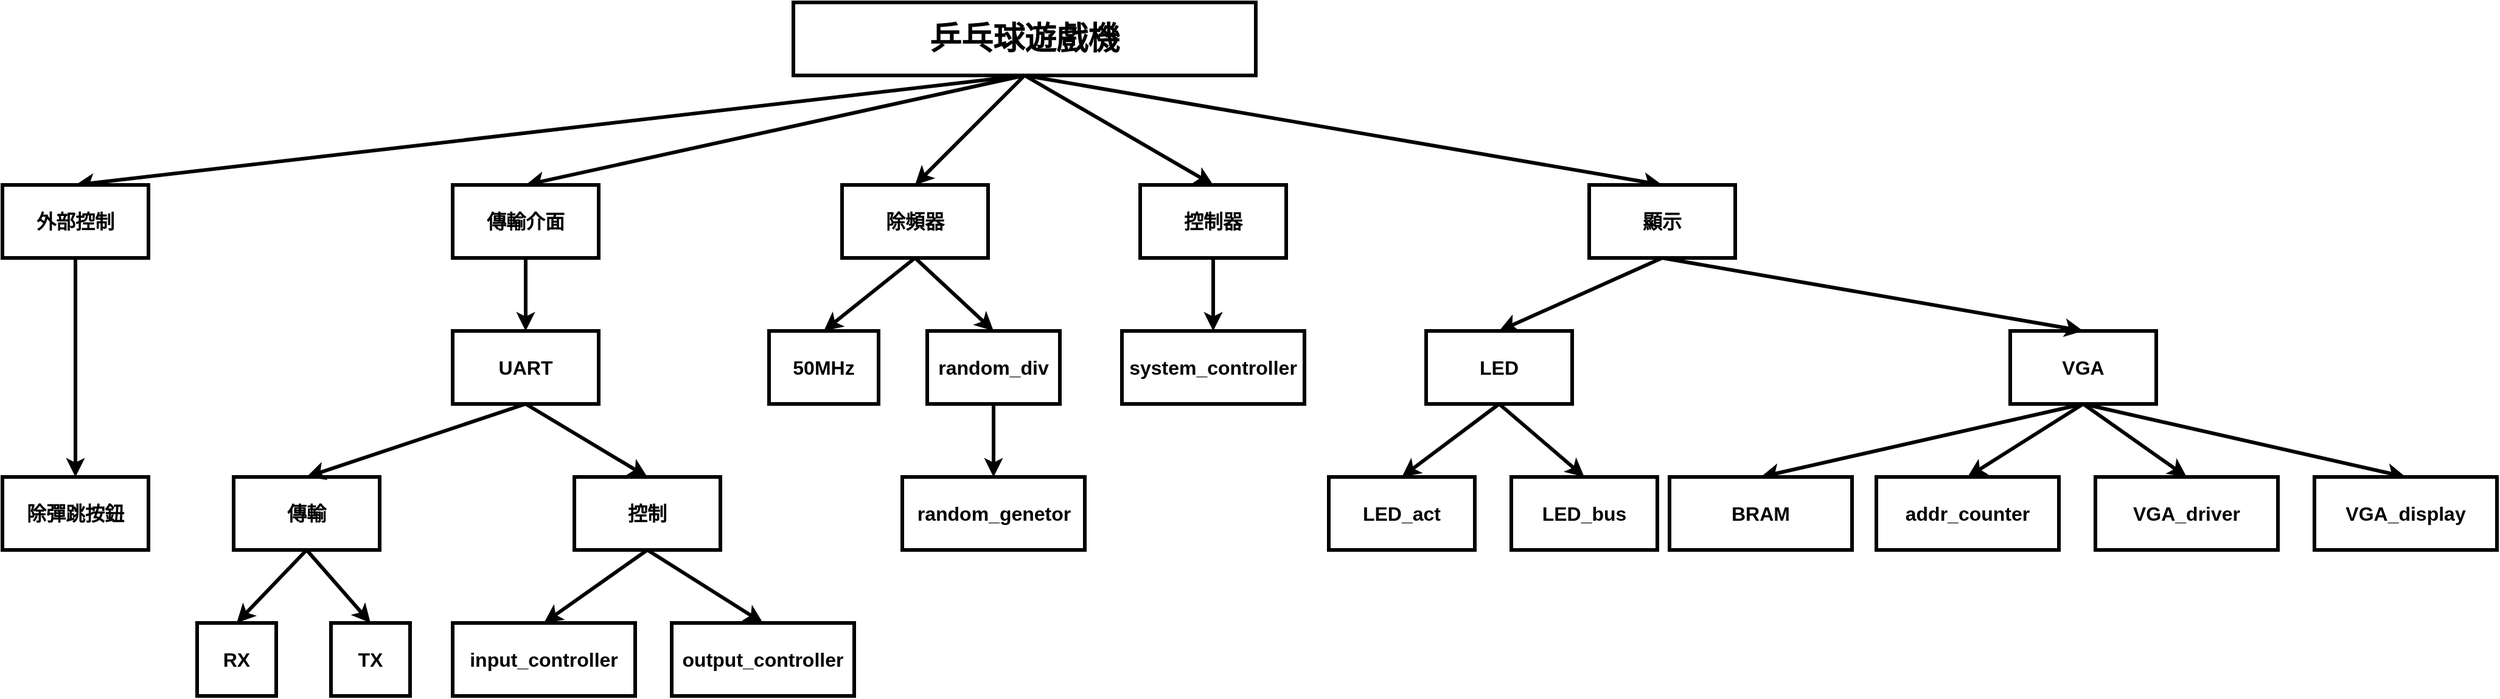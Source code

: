 <mxfile version="19.0.3" type="device" pages="7"><diagram id="aLF7a0TnzzBSVcmkEYn9" name="Breakdown"><mxGraphModel dx="1586" dy="1112" grid="1" gridSize="10" guides="1" tooltips="1" connect="1" arrows="1" fold="1" page="1" pageScale="1" pageWidth="1169" pageHeight="827" math="0" shadow="0"><root><mxCell id="0"/><mxCell id="1" parent="0"/><mxCell id="d19mLU60fWx23Ro7Mo2C-12" style="edgeStyle=none;rounded=0;orthogonalLoop=1;jettySize=auto;html=1;exitX=0.5;exitY=1;exitDx=0;exitDy=0;entryX=0.5;entryY=0;entryDx=0;entryDy=0;fontStyle=1;strokeWidth=3;fontSize=16;" parent="1" source="d19mLU60fWx23Ro7Mo2C-1" target="d19mLU60fWx23Ro7Mo2C-4" edge="1"><mxGeometry relative="1" as="geometry"/></mxCell><mxCell id="d19mLU60fWx23Ro7Mo2C-13" style="edgeStyle=none;rounded=0;orthogonalLoop=1;jettySize=auto;html=1;exitX=0.5;exitY=1;exitDx=0;exitDy=0;entryX=0.5;entryY=0;entryDx=0;entryDy=0;fontStyle=1;strokeWidth=3;fontSize=16;" parent="1" source="d19mLU60fWx23Ro7Mo2C-1" target="d19mLU60fWx23Ro7Mo2C-5" edge="1"><mxGeometry relative="1" as="geometry"/></mxCell><mxCell id="d19mLU60fWx23Ro7Mo2C-14" style="edgeStyle=none;rounded=0;orthogonalLoop=1;jettySize=auto;html=1;exitX=0.5;exitY=1;exitDx=0;exitDy=0;entryX=0.5;entryY=0;entryDx=0;entryDy=0;fontStyle=1;strokeWidth=3;fontSize=16;" parent="1" source="d19mLU60fWx23Ro7Mo2C-1" target="d19mLU60fWx23Ro7Mo2C-6" edge="1"><mxGeometry relative="1" as="geometry"/></mxCell><mxCell id="d19mLU60fWx23Ro7Mo2C-15" style="edgeStyle=none;rounded=0;orthogonalLoop=1;jettySize=auto;html=1;exitX=0.5;exitY=1;exitDx=0;exitDy=0;entryX=0.5;entryY=0;entryDx=0;entryDy=0;fontStyle=1;strokeWidth=3;fontSize=16;" parent="1" source="d19mLU60fWx23Ro7Mo2C-1" target="d19mLU60fWx23Ro7Mo2C-7" edge="1"><mxGeometry relative="1" as="geometry"/></mxCell><mxCell id="SwjC-9suqF8dqcFnQvW6-24" style="edgeStyle=none;rounded=0;orthogonalLoop=1;jettySize=auto;html=1;exitX=0.5;exitY=1;exitDx=0;exitDy=0;entryX=0.5;entryY=0;entryDx=0;entryDy=0;strokeWidth=3;" edge="1" parent="1" source="d19mLU60fWx23Ro7Mo2C-1" target="SwjC-9suqF8dqcFnQvW6-23"><mxGeometry relative="1" as="geometry"/></mxCell><mxCell id="d19mLU60fWx23Ro7Mo2C-1" value="&lt;font style=&quot;font-size: 26px;&quot;&gt;乒乓球遊戲機&lt;/font&gt;" style="rounded=0;whiteSpace=wrap;html=1;fontStyle=1;strokeWidth=3;fontSize=16;" parent="1" vertex="1"><mxGeometry x="960" y="170" width="380" height="60" as="geometry"/></mxCell><mxCell id="SwjC-9suqF8dqcFnQvW6-31" style="edgeStyle=none;rounded=0;orthogonalLoop=1;jettySize=auto;html=1;exitX=0.5;exitY=1;exitDx=0;exitDy=0;entryX=0.5;entryY=0;entryDx=0;entryDy=0;strokeWidth=3;" edge="1" parent="1" source="d19mLU60fWx23Ro7Mo2C-4" target="SwjC-9suqF8dqcFnQvW6-30"><mxGeometry relative="1" as="geometry"/></mxCell><mxCell id="d19mLU60fWx23Ro7Mo2C-4" value="外部控制" style="rounded=0;whiteSpace=wrap;html=1;fontStyle=1;strokeWidth=3;fontSize=16;" parent="1" vertex="1"><mxGeometry x="310" y="320" width="120" height="60" as="geometry"/></mxCell><mxCell id="SwjC-9suqF8dqcFnQvW6-44" style="edgeStyle=none;rounded=0;orthogonalLoop=1;jettySize=auto;html=1;exitX=0.5;exitY=1;exitDx=0;exitDy=0;entryX=0.5;entryY=0;entryDx=0;entryDy=0;fontSize=26;strokeWidth=3;" edge="1" parent="1" source="d19mLU60fWx23Ro7Mo2C-5" target="SwjC-9suqF8dqcFnQvW6-43"><mxGeometry relative="1" as="geometry"/></mxCell><mxCell id="d19mLU60fWx23Ro7Mo2C-5" value="傳輸介面" style="rounded=0;whiteSpace=wrap;html=1;fontStyle=1;strokeWidth=3;fontSize=16;" parent="1" vertex="1"><mxGeometry x="680" y="320" width="120" height="60" as="geometry"/></mxCell><mxCell id="SwjC-9suqF8dqcFnQvW6-11" style="edgeStyle=none;rounded=0;orthogonalLoop=1;jettySize=auto;html=1;exitX=0.5;exitY=1;exitDx=0;exitDy=0;entryX=0.5;entryY=0;entryDx=0;entryDy=0;strokeWidth=3;" edge="1" parent="1" source="d19mLU60fWx23Ro7Mo2C-6" target="SwjC-9suqF8dqcFnQvW6-10"><mxGeometry relative="1" as="geometry"/></mxCell><mxCell id="SwjC-9suqF8dqcFnQvW6-13" style="edgeStyle=none;rounded=0;orthogonalLoop=1;jettySize=auto;html=1;exitX=0.5;exitY=1;exitDx=0;exitDy=0;entryX=0.5;entryY=0;entryDx=0;entryDy=0;strokeWidth=3;" edge="1" parent="1" source="d19mLU60fWx23Ro7Mo2C-6" target="SwjC-9suqF8dqcFnQvW6-12"><mxGeometry relative="1" as="geometry"/></mxCell><mxCell id="d19mLU60fWx23Ro7Mo2C-6" value="除頻器" style="rounded=0;whiteSpace=wrap;html=1;fontStyle=1;strokeWidth=3;fontSize=16;" parent="1" vertex="1"><mxGeometry x="1000" y="320" width="120" height="60" as="geometry"/></mxCell><mxCell id="5xnCfhfJwVDgpex3GhFK-7" style="edgeStyle=none;rounded=0;orthogonalLoop=1;jettySize=auto;html=1;exitX=0.5;exitY=1;exitDx=0;exitDy=0;entryX=0.5;entryY=0;entryDx=0;entryDy=0;fontSize=16;startArrow=none;startFill=0;endArrow=classic;endFill=1;strokeWidth=3;" parent="1" source="d19mLU60fWx23Ro7Mo2C-7" target="5xnCfhfJwVDgpex3GhFK-4" edge="1"><mxGeometry relative="1" as="geometry"/></mxCell><mxCell id="d19mLU60fWx23Ro7Mo2C-7" value="控制器" style="rounded=0;whiteSpace=wrap;html=1;fontStyle=1;strokeWidth=3;fontSize=16;" parent="1" vertex="1"><mxGeometry x="1245" y="320" width="120" height="60" as="geometry"/></mxCell><mxCell id="5xnCfhfJwVDgpex3GhFK-4" value="system_controller" style="rounded=0;whiteSpace=wrap;html=1;fontStyle=1;strokeWidth=3;fontSize=16;" parent="1" vertex="1"><mxGeometry x="1230" y="440" width="150" height="60" as="geometry"/></mxCell><mxCell id="SwjC-9suqF8dqcFnQvW6-10" value="50MHz" style="rounded=0;whiteSpace=wrap;html=1;fontStyle=1;strokeWidth=3;fontSize=16;" vertex="1" parent="1"><mxGeometry x="940" y="440" width="90" height="60" as="geometry"/></mxCell><mxCell id="SwjC-9suqF8dqcFnQvW6-29" style="edgeStyle=none;rounded=0;orthogonalLoop=1;jettySize=auto;html=1;exitX=0.5;exitY=1;exitDx=0;exitDy=0;entryX=0.5;entryY=0;entryDx=0;entryDy=0;strokeWidth=3;" edge="1" parent="1" source="SwjC-9suqF8dqcFnQvW6-12" target="SwjC-9suqF8dqcFnQvW6-28"><mxGeometry relative="1" as="geometry"/></mxCell><mxCell id="SwjC-9suqF8dqcFnQvW6-12" value="random_div" style="rounded=0;whiteSpace=wrap;html=1;fontStyle=1;strokeWidth=3;fontSize=16;" vertex="1" parent="1"><mxGeometry x="1070" y="440" width="109" height="60" as="geometry"/></mxCell><mxCell id="SwjC-9suqF8dqcFnQvW6-14" style="edgeStyle=none;rounded=0;orthogonalLoop=1;jettySize=auto;html=1;exitX=0.5;exitY=1;exitDx=0;exitDy=0;entryX=0.5;entryY=0;entryDx=0;entryDy=0;fontSize=20;strokeWidth=3;" edge="1" parent="1" source="SwjC-9suqF8dqcFnQvW6-18" target="SwjC-9suqF8dqcFnQvW6-19"><mxGeometry relative="1" as="geometry"/></mxCell><mxCell id="SwjC-9suqF8dqcFnQvW6-15" style="edgeStyle=none;rounded=0;orthogonalLoop=1;jettySize=auto;html=1;exitX=0.5;exitY=1;exitDx=0;exitDy=0;entryX=0.5;entryY=0;entryDx=0;entryDy=0;fontSize=20;strokeWidth=3;" edge="1" parent="1" source="SwjC-9suqF8dqcFnQvW6-18" target="SwjC-9suqF8dqcFnQvW6-20"><mxGeometry relative="1" as="geometry"/></mxCell><mxCell id="SwjC-9suqF8dqcFnQvW6-16" style="edgeStyle=none;rounded=0;orthogonalLoop=1;jettySize=auto;html=1;exitX=0.5;exitY=1;exitDx=0;exitDy=0;entryX=0.5;entryY=0;entryDx=0;entryDy=0;fontSize=20;strokeWidth=3;" edge="1" parent="1" source="SwjC-9suqF8dqcFnQvW6-18" target="SwjC-9suqF8dqcFnQvW6-21"><mxGeometry relative="1" as="geometry"/></mxCell><mxCell id="SwjC-9suqF8dqcFnQvW6-17" style="edgeStyle=none;rounded=0;orthogonalLoop=1;jettySize=auto;html=1;exitX=0.5;exitY=1;exitDx=0;exitDy=0;entryX=0.5;entryY=0;entryDx=0;entryDy=0;fontSize=20;strokeWidth=3;" edge="1" parent="1" source="SwjC-9suqF8dqcFnQvW6-18" target="SwjC-9suqF8dqcFnQvW6-22"><mxGeometry relative="1" as="geometry"/></mxCell><mxCell id="SwjC-9suqF8dqcFnQvW6-18" value="VGA" style="rounded=0;whiteSpace=wrap;html=1;fontStyle=1;strokeWidth=3;fontSize=16;" vertex="1" parent="1"><mxGeometry x="1960" y="440" width="120" height="60" as="geometry"/></mxCell><mxCell id="SwjC-9suqF8dqcFnQvW6-19" value="BRAM" style="rounded=0;whiteSpace=wrap;html=1;fontStyle=1;strokeWidth=3;fontSize=16;" vertex="1" parent="1"><mxGeometry x="1680" y="560" width="150" height="60" as="geometry"/></mxCell><mxCell id="SwjC-9suqF8dqcFnQvW6-20" value="addr_counter" style="rounded=0;whiteSpace=wrap;html=1;fontStyle=1;strokeWidth=3;fontSize=16;" vertex="1" parent="1"><mxGeometry x="1850" y="560" width="150" height="60" as="geometry"/></mxCell><mxCell id="SwjC-9suqF8dqcFnQvW6-21" value="VGA_driver" style="rounded=0;whiteSpace=wrap;html=1;fontStyle=1;strokeWidth=3;fontSize=16;" vertex="1" parent="1"><mxGeometry x="2030" y="560" width="150" height="60" as="geometry"/></mxCell><mxCell id="SwjC-9suqF8dqcFnQvW6-22" value="VGA_display" style="rounded=0;whiteSpace=wrap;html=1;fontStyle=1;strokeWidth=3;fontSize=16;" vertex="1" parent="1"><mxGeometry x="2210" y="560" width="150" height="60" as="geometry"/></mxCell><mxCell id="SwjC-9suqF8dqcFnQvW6-26" style="edgeStyle=none;rounded=0;orthogonalLoop=1;jettySize=auto;html=1;exitX=0.5;exitY=1;exitDx=0;exitDy=0;entryX=0.5;entryY=0;entryDx=0;entryDy=0;strokeWidth=3;" edge="1" parent="1" source="SwjC-9suqF8dqcFnQvW6-23" target="SwjC-9suqF8dqcFnQvW6-25"><mxGeometry relative="1" as="geometry"/></mxCell><mxCell id="SwjC-9suqF8dqcFnQvW6-27" style="edgeStyle=none;rounded=0;orthogonalLoop=1;jettySize=auto;html=1;exitX=0.5;exitY=1;exitDx=0;exitDy=0;entryX=0.5;entryY=0;entryDx=0;entryDy=0;strokeWidth=3;" edge="1" parent="1" source="SwjC-9suqF8dqcFnQvW6-23" target="SwjC-9suqF8dqcFnQvW6-18"><mxGeometry relative="1" as="geometry"/></mxCell><mxCell id="SwjC-9suqF8dqcFnQvW6-23" value="顯示" style="rounded=0;whiteSpace=wrap;html=1;fontStyle=1;strokeWidth=3;fontSize=16;" vertex="1" parent="1"><mxGeometry x="1614" y="320" width="120" height="60" as="geometry"/></mxCell><mxCell id="SwjC-9suqF8dqcFnQvW6-49" style="edgeStyle=none;rounded=0;orthogonalLoop=1;jettySize=auto;html=1;exitX=0.5;exitY=1;exitDx=0;exitDy=0;entryX=0.5;entryY=0;entryDx=0;entryDy=0;fontSize=26;strokeWidth=3;" edge="1" parent="1" source="SwjC-9suqF8dqcFnQvW6-25" target="SwjC-9suqF8dqcFnQvW6-48"><mxGeometry relative="1" as="geometry"/></mxCell><mxCell id="SwjC-9suqF8dqcFnQvW6-51" style="edgeStyle=none;rounded=0;orthogonalLoop=1;jettySize=auto;html=1;exitX=0.5;exitY=1;exitDx=0;exitDy=0;entryX=0.5;entryY=0;entryDx=0;entryDy=0;fontSize=26;strokeWidth=3;" edge="1" parent="1" source="SwjC-9suqF8dqcFnQvW6-25" target="SwjC-9suqF8dqcFnQvW6-50"><mxGeometry relative="1" as="geometry"/></mxCell><mxCell id="SwjC-9suqF8dqcFnQvW6-25" value="LED" style="rounded=0;whiteSpace=wrap;html=1;fontStyle=1;strokeWidth=3;fontSize=16;" vertex="1" parent="1"><mxGeometry x="1480" y="440" width="120" height="60" as="geometry"/></mxCell><mxCell id="SwjC-9suqF8dqcFnQvW6-28" value="random_genetor" style="rounded=0;whiteSpace=wrap;html=1;fontStyle=1;strokeWidth=3;fontSize=16;" vertex="1" parent="1"><mxGeometry x="1049.5" y="560" width="150" height="60" as="geometry"/></mxCell><mxCell id="SwjC-9suqF8dqcFnQvW6-30" value="除彈跳按鈕" style="rounded=0;whiteSpace=wrap;html=1;fontStyle=1;strokeWidth=3;fontSize=16;" vertex="1" parent="1"><mxGeometry x="310" y="560" width="120" height="60" as="geometry"/></mxCell><mxCell id="SwjC-9suqF8dqcFnQvW6-33" style="edgeStyle=none;rounded=0;orthogonalLoop=1;jettySize=auto;html=1;exitX=0.5;exitY=1;exitDx=0;exitDy=0;entryX=0.5;entryY=0;entryDx=0;entryDy=0;strokeWidth=3;" edge="1" parent="1" source="SwjC-9suqF8dqcFnQvW6-34" target="SwjC-9suqF8dqcFnQvW6-40"><mxGeometry relative="1" as="geometry"/></mxCell><mxCell id="SwjC-9suqF8dqcFnQvW6-47" style="edgeStyle=none;rounded=0;orthogonalLoop=1;jettySize=auto;html=1;exitX=0.5;exitY=1;exitDx=0;exitDy=0;entryX=0.5;entryY=0;entryDx=0;entryDy=0;fontSize=26;strokeWidth=3;" edge="1" parent="1" source="SwjC-9suqF8dqcFnQvW6-34" target="SwjC-9suqF8dqcFnQvW6-41"><mxGeometry relative="1" as="geometry"/></mxCell><mxCell id="SwjC-9suqF8dqcFnQvW6-34" value="傳輸" style="rounded=0;whiteSpace=wrap;html=1;fontStyle=1;strokeWidth=3;fontSize=16;" vertex="1" parent="1"><mxGeometry x="500" y="560" width="120" height="60" as="geometry"/></mxCell><mxCell id="SwjC-9suqF8dqcFnQvW6-35" style="rounded=0;orthogonalLoop=1;jettySize=auto;html=1;exitX=0.5;exitY=1;exitDx=0;exitDy=0;entryX=0.5;entryY=0;entryDx=0;entryDy=0;strokeWidth=3;" edge="1" parent="1" source="SwjC-9suqF8dqcFnQvW6-37" target="SwjC-9suqF8dqcFnQvW6-38"><mxGeometry relative="1" as="geometry"/></mxCell><mxCell id="SwjC-9suqF8dqcFnQvW6-36" style="edgeStyle=none;rounded=0;orthogonalLoop=1;jettySize=auto;html=1;exitX=0.5;exitY=1;exitDx=0;exitDy=0;entryX=0.5;entryY=0;entryDx=0;entryDy=0;strokeWidth=3;" edge="1" parent="1" source="SwjC-9suqF8dqcFnQvW6-37" target="SwjC-9suqF8dqcFnQvW6-39"><mxGeometry relative="1" as="geometry"/></mxCell><mxCell id="SwjC-9suqF8dqcFnQvW6-37" value="控制" style="rounded=0;whiteSpace=wrap;html=1;fontStyle=1;strokeWidth=3;fontSize=16;" vertex="1" parent="1"><mxGeometry x="780" y="560" width="120" height="60" as="geometry"/></mxCell><mxCell id="SwjC-9suqF8dqcFnQvW6-38" value="input_controller" style="rounded=0;whiteSpace=wrap;html=1;fontStyle=1;strokeWidth=3;fontSize=16;" vertex="1" parent="1"><mxGeometry x="680" y="680" width="150" height="60" as="geometry"/></mxCell><mxCell id="SwjC-9suqF8dqcFnQvW6-39" value="output_controller" style="rounded=0;whiteSpace=wrap;html=1;fontStyle=1;strokeWidth=3;fontSize=16;" vertex="1" parent="1"><mxGeometry x="860" y="680" width="150" height="60" as="geometry"/></mxCell><mxCell id="SwjC-9suqF8dqcFnQvW6-40" value="TX" style="rounded=0;whiteSpace=wrap;html=1;fontStyle=1;strokeWidth=3;fontSize=16;" vertex="1" parent="1"><mxGeometry x="580" y="680" width="65" height="60" as="geometry"/></mxCell><mxCell id="SwjC-9suqF8dqcFnQvW6-41" value="RX" style="rounded=0;whiteSpace=wrap;html=1;fontStyle=1;strokeWidth=3;fontSize=16;" vertex="1" parent="1"><mxGeometry x="470" y="680" width="65" height="60" as="geometry"/></mxCell><mxCell id="SwjC-9suqF8dqcFnQvW6-45" style="edgeStyle=none;rounded=0;orthogonalLoop=1;jettySize=auto;html=1;exitX=0.5;exitY=1;exitDx=0;exitDy=0;entryX=0.5;entryY=0;entryDx=0;entryDy=0;fontSize=26;strokeWidth=3;" edge="1" parent="1" source="SwjC-9suqF8dqcFnQvW6-43" target="SwjC-9suqF8dqcFnQvW6-34"><mxGeometry relative="1" as="geometry"/></mxCell><mxCell id="SwjC-9suqF8dqcFnQvW6-46" style="edgeStyle=none;rounded=0;orthogonalLoop=1;jettySize=auto;html=1;exitX=0.5;exitY=1;exitDx=0;exitDy=0;entryX=0.5;entryY=0;entryDx=0;entryDy=0;fontSize=26;strokeWidth=3;" edge="1" parent="1" source="SwjC-9suqF8dqcFnQvW6-43" target="SwjC-9suqF8dqcFnQvW6-37"><mxGeometry relative="1" as="geometry"/></mxCell><mxCell id="SwjC-9suqF8dqcFnQvW6-43" value="UART" style="rounded=0;whiteSpace=wrap;html=1;fontStyle=1;strokeWidth=3;fontSize=16;" vertex="1" parent="1"><mxGeometry x="680" y="440" width="120" height="60" as="geometry"/></mxCell><mxCell id="SwjC-9suqF8dqcFnQvW6-48" value="LED_bus" style="rounded=0;whiteSpace=wrap;html=1;fontStyle=1;strokeWidth=3;fontSize=16;" vertex="1" parent="1"><mxGeometry x="1550" y="560" width="120" height="60" as="geometry"/></mxCell><mxCell id="SwjC-9suqF8dqcFnQvW6-50" value="LED_act" style="rounded=0;whiteSpace=wrap;html=1;fontStyle=1;strokeWidth=3;fontSize=16;" vertex="1" parent="1"><mxGeometry x="1400" y="560" width="120" height="60" as="geometry"/></mxCell></root></mxGraphModel></diagram><diagram id="2xlgq4dWC1MTa00B9WiZ" name="Architecture"><mxGraphModel dx="1662" dy="905" grid="1" gridSize="10" guides="1" tooltips="1" connect="1" arrows="1" fold="1" page="1" pageScale="1" pageWidth="1169" pageHeight="827" math="0" shadow="0"><root><mxCell id="0"/><mxCell id="1" parent="0"/></root></mxGraphModel></diagram><diagram id="9Z9La-uCl8kaCNcqOfuH" name="Workflow"><mxGraphModel dx="1662" dy="905" grid="1" gridSize="10" guides="1" tooltips="1" connect="1" arrows="1" fold="1" page="1" pageScale="1" pageWidth="1169" pageHeight="827" math="0" shadow="0"><root><mxCell id="0"/><mxCell id="1" parent="0"/><mxCell id="Qg7otK_QM7zKpnmRaP00-7" style="edgeStyle=none;rounded=0;orthogonalLoop=1;jettySize=auto;html=1;exitX=0.5;exitY=1;exitDx=0;exitDy=0;entryX=0.5;entryY=0;entryDx=0;entryDy=0;fontSize=16;strokeWidth=3;fontStyle=1" parent="1" source="Qg7otK_QM7zKpnmRaP00-4" target="Qg7otK_QM7zKpnmRaP00-5" edge="1"><mxGeometry relative="1" as="geometry"/></mxCell><mxCell id="Qg7otK_QM7zKpnmRaP00-4" value="setting" style="rounded=1;whiteSpace=wrap;html=1;fontSize=16;strokeWidth=3;fontStyle=1" parent="1" vertex="1"><mxGeometry x="360" y="210" width="120" height="60" as="geometry"/></mxCell><mxCell id="Qg7otK_QM7zKpnmRaP00-8" value="" style="edgeStyle=none;rounded=0;orthogonalLoop=1;jettySize=auto;html=1;fontSize=16;strokeWidth=3;fontStyle=1" parent="1" source="Qg7otK_QM7zKpnmRaP00-5" target="Qg7otK_QM7zKpnmRaP00-6" edge="1"><mxGeometry relative="1" as="geometry"/></mxCell><mxCell id="Qg7otK_QM7zKpnmRaP00-5" value="gamming" style="rounded=1;whiteSpace=wrap;html=1;fontSize=16;strokeWidth=3;fontStyle=1" parent="1" vertex="1"><mxGeometry x="360" y="330" width="120" height="60" as="geometry"/></mxCell><mxCell id="Qg7otK_QM7zKpnmRaP00-9" style="edgeStyle=orthogonalEdgeStyle;rounded=0;orthogonalLoop=1;jettySize=auto;html=1;exitX=0;exitY=0.5;exitDx=0;exitDy=0;entryX=0;entryY=0.5;entryDx=0;entryDy=0;fontSize=16;strokeWidth=3;fontStyle=1" parent="1" source="Qg7otK_QM7zKpnmRaP00-6" target="Qg7otK_QM7zKpnmRaP00-4" edge="1"><mxGeometry relative="1" as="geometry"><Array as="points"><mxPoint x="280" y="480"/><mxPoint x="280" y="240"/></Array></mxGeometry></mxCell><mxCell id="Qg7otK_QM7zKpnmRaP00-6" value="end" style="rounded=1;whiteSpace=wrap;html=1;fontSize=16;strokeWidth=3;fontStyle=1" parent="1" vertex="1"><mxGeometry x="360" y="450" width="120" height="60" as="geometry"/></mxCell></root></mxGraphModel></diagram><diagram id="tc_M5fGrdGY3ZYYxC7t8" name="output_controller_system_FSM"><mxGraphModel dx="3543" dy="2120" grid="1" gridSize="10" guides="1" tooltips="1" connect="1" arrows="1" fold="1" page="1" pageScale="1" pageWidth="1169" pageHeight="827" math="0" shadow="0"><root><mxCell id="0"/><mxCell id="1" parent="0"/><mxCell id="FwM_bT-d5Y2Bx21toG8h-64" value="" style="group;fontStyle=1" parent="1" vertex="1" connectable="0"><mxGeometry x="-410" y="-140" width="720" height="630" as="geometry"/></mxCell><mxCell id="FwM_bT-d5Y2Bx21toG8h-56" value="" style="group;fontStyle=1" parent="FwM_bT-d5Y2Bx21toG8h-64" vertex="1" connectable="0"><mxGeometry y="20" width="720" height="610" as="geometry"/></mxCell><mxCell id="FwM_bT-d5Y2Bx21toG8h-55" value="" style="rounded=0;whiteSpace=wrap;html=1;fontSize=16;strokeWidth=3;fillColor=none;dashed=1;strokeColor=#D79B00;fontStyle=1" parent="FwM_bT-d5Y2Bx21toG8h-56" vertex="1"><mxGeometry x="10" y="10" width="720" height="610" as="geometry"/></mxCell><mxCell id="FwM_bT-d5Y2Bx21toG8h-4" value="SCORE" style="rounded=0;whiteSpace=wrap;html=1;fontSize=16;strokeWidth=3;fillColor=default;fontStyle=1" parent="FwM_bT-d5Y2Bx21toG8h-56" vertex="1"><mxGeometry x="470" y="293" width="160" height="60" as="geometry"/></mxCell><mxCell id="FwM_bT-d5Y2Bx21toG8h-5" value="RESET_SYSTEM" style="rounded=0;whiteSpace=wrap;html=1;fontSize=16;strokeWidth=3;fillColor=default;fontStyle=1" parent="FwM_bT-d5Y2Bx21toG8h-56" vertex="1"><mxGeometry x="70" y="293" width="160" height="60" as="geometry"/></mxCell><mxCell id="FwM_bT-d5Y2Bx21toG8h-12" value="setting_doen = '1'" style="edgeStyle=orthogonalEdgeStyle;orthogonalLoop=1;jettySize=auto;html=1;exitX=1;exitY=0.5;exitDx=0;exitDy=0;entryX=0.5;entryY=0;entryDx=0;entryDy=0;fontSize=16;startArrow=none;startFill=0;endArrow=classic;endFill=1;strokeWidth=3;strokeColor=default;curved=1;fontStyle=1" parent="FwM_bT-d5Y2Bx21toG8h-56" source="FwM_bT-d5Y2Bx21toG8h-6" target="FwM_bT-d5Y2Bx21toG8h-4" edge="1"><mxGeometry x="-0.013" y="30" relative="1" as="geometry"><mxPoint as="offset"/></mxGeometry></mxCell><mxCell id="FwM_bT-d5Y2Bx21toG8h-6" value="SETTING" style="rounded=0;whiteSpace=wrap;html=1;fontSize=16;strokeWidth=3;fillColor=default;fontStyle=1" parent="FwM_bT-d5Y2Bx21toG8h-56" vertex="1"><mxGeometry x="290" y="140" width="160" height="60" as="geometry"/></mxCell><mxCell id="FwM_bT-d5Y2Bx21toG8h-19" style="edgeStyle=orthogonalEdgeStyle;curved=1;orthogonalLoop=1;jettySize=auto;html=1;exitX=0;exitY=0.5;exitDx=0;exitDy=0;entryX=0.5;entryY=1;entryDx=0;entryDy=0;fontSize=16;startArrow=none;startFill=0;endArrow=classic;endFill=1;strokeColor=default;strokeWidth=3;fontStyle=1" parent="FwM_bT-d5Y2Bx21toG8h-56" source="FwM_bT-d5Y2Bx21toG8h-7" target="FwM_bT-d5Y2Bx21toG8h-5" edge="1"><mxGeometry relative="1" as="geometry"/></mxCell><mxCell id="FwM_bT-d5Y2Bx21toG8h-41" value="win_done = '1'" style="edgeLabel;html=1;align=center;verticalAlign=middle;resizable=0;points=[];fontSize=16;fontStyle=1" parent="FwM_bT-d5Y2Bx21toG8h-19" vertex="1" connectable="0"><mxGeometry x="-0.206" y="-23" relative="1" as="geometry"><mxPoint x="-74" y="-7" as="offset"/></mxGeometry></mxCell><mxCell id="FwM_bT-d5Y2Bx21toG8h-7" value="WIN" style="rounded=0;whiteSpace=wrap;html=1;fontSize=16;strokeWidth=3;fillColor=default;fontStyle=1" parent="FwM_bT-d5Y2Bx21toG8h-56" vertex="1"><mxGeometry x="290" y="450" width="160" height="60" as="geometry"/></mxCell><mxCell id="FwM_bT-d5Y2Bx21toG8h-18" style="edgeStyle=orthogonalEdgeStyle;curved=1;orthogonalLoop=1;jettySize=auto;html=1;exitX=0.5;exitY=0;exitDx=0;exitDy=0;entryX=0;entryY=0.5;entryDx=0;entryDy=0;fontSize=16;startArrow=none;startFill=0;endArrow=classic;endFill=1;strokeColor=default;strokeWidth=3;fontStyle=1" parent="FwM_bT-d5Y2Bx21toG8h-56" source="FwM_bT-d5Y2Bx21toG8h-5" target="FwM_bT-d5Y2Bx21toG8h-6" edge="1"><mxGeometry relative="1" as="geometry"/></mxCell><mxCell id="FwM_bT-d5Y2Bx21toG8h-13" value="setting_done = '0'&lt;span style=&quot;white-space: pre;&quot;&gt;&#9;&lt;/span&gt;" style="edgeStyle=orthogonalEdgeStyle;curved=1;orthogonalLoop=1;jettySize=auto;html=1;exitX=0.75;exitY=0;exitDx=0;exitDy=0;entryX=0.25;entryY=0;entryDx=0;entryDy=0;fontSize=16;startArrow=none;startFill=0;endArrow=classic;endFill=1;strokeColor=default;strokeWidth=3;spacingTop=-29;fontStyle=1" parent="FwM_bT-d5Y2Bx21toG8h-56" source="FwM_bT-d5Y2Bx21toG8h-6" target="FwM_bT-d5Y2Bx21toG8h-6" edge="1"><mxGeometry relative="1" as="geometry"><Array as="points"><mxPoint x="410" y="70"/><mxPoint x="330" y="70"/></Array></mxGeometry></mxCell><mxCell id="FwM_bT-d5Y2Bx21toG8h-21" style="edgeStyle=orthogonalEdgeStyle;curved=1;orthogonalLoop=1;jettySize=auto;html=1;exitX=0.75;exitY=0;exitDx=0;exitDy=0;entryX=1;entryY=0.5;entryDx=0;entryDy=0;fontSize=16;startArrow=none;startFill=0;endArrow=classic;endFill=1;strokeColor=default;strokeWidth=3;fontStyle=1" parent="FwM_bT-d5Y2Bx21toG8h-56" source="FwM_bT-d5Y2Bx21toG8h-4" target="FwM_bT-d5Y2Bx21toG8h-4" edge="1"><mxGeometry relative="1" as="geometry"><Array as="points"><mxPoint x="590" y="260"/><mxPoint x="690" y="260"/><mxPoint x="690" y="323"/></Array></mxGeometry></mxCell><mxCell id="FwM_bT-d5Y2Bx21toG8h-39" value="win_sig = '0'" style="edgeLabel;html=1;align=center;verticalAlign=middle;resizable=0;points=[];fontSize=16;fontStyle=1" parent="FwM_bT-d5Y2Bx21toG8h-21" vertex="1" connectable="0"><mxGeometry x="0.188" y="1" relative="1" as="geometry"><mxPoint x="-41" y="-39" as="offset"/></mxGeometry></mxCell><mxCell id="FwM_bT-d5Y2Bx21toG8h-38" style="edgeStyle=orthogonalEdgeStyle;curved=1;orthogonalLoop=1;jettySize=auto;html=1;entryX=0.925;entryY=0.017;entryDx=0;entryDy=0;entryPerimeter=0;fontSize=16;startArrow=none;startFill=0;endArrow=classic;endFill=1;strokeColor=default;strokeWidth=3;fontStyle=1" parent="FwM_bT-d5Y2Bx21toG8h-56" source="FwM_bT-d5Y2Bx21toG8h-37" target="FwM_bT-d5Y2Bx21toG8h-6" edge="1"><mxGeometry relative="1" as="geometry"/></mxCell><mxCell id="FwM_bT-d5Y2Bx21toG8h-37" value="rst = '1'" style="text;html=1;align=center;verticalAlign=middle;resizable=0;points=[];autosize=1;strokeColor=none;fillColor=none;fontSize=16;fontStyle=1" parent="FwM_bT-d5Y2Bx21toG8h-56" vertex="1"><mxGeometry x="560" y="40" width="70" height="20" as="geometry"/></mxCell><mxCell id="FwM_bT-d5Y2Bx21toG8h-17" style="edgeStyle=orthogonalEdgeStyle;curved=1;orthogonalLoop=1;jettySize=auto;html=1;exitX=0.5;exitY=1;exitDx=0;exitDy=0;entryX=1;entryY=0.5;entryDx=0;entryDy=0;fontSize=16;startArrow=none;startFill=0;endArrow=classic;endFill=1;strokeColor=default;strokeWidth=3;fontStyle=1" parent="FwM_bT-d5Y2Bx21toG8h-56" source="FwM_bT-d5Y2Bx21toG8h-4" target="FwM_bT-d5Y2Bx21toG8h-7" edge="1"><mxGeometry relative="1" as="geometry"/></mxCell><mxCell id="FwM_bT-d5Y2Bx21toG8h-40" value="win_sig = '1'" style="edgeLabel;html=1;align=center;verticalAlign=middle;resizable=0;points=[];fontSize=16;fontStyle=1" parent="FwM_bT-d5Y2Bx21toG8h-17" vertex="1" connectable="0"><mxGeometry x="-0.269" y="-10" relative="1" as="geometry"><mxPoint x="50" as="offset"/></mxGeometry></mxCell><mxCell id="FwM_bT-d5Y2Bx21toG8h-42" value="win_done = '0'" style="edgeStyle=orthogonalEdgeStyle;curved=1;orthogonalLoop=1;jettySize=auto;html=1;exitX=0.75;exitY=1;exitDx=0;exitDy=0;entryX=0.25;entryY=1;entryDx=0;entryDy=0;fontSize=16;startArrow=none;startFill=0;endArrow=classic;endFill=1;strokeColor=default;strokeWidth=3;fontStyle=1" parent="FwM_bT-d5Y2Bx21toG8h-56" source="FwM_bT-d5Y2Bx21toG8h-7" target="FwM_bT-d5Y2Bx21toG8h-7" edge="1"><mxGeometry y="20" relative="1" as="geometry"><Array as="points"><mxPoint x="410" y="560"/><mxPoint x="330" y="560"/></Array><mxPoint as="offset"/></mxGeometry></mxCell><mxCell id="FwM_bT-d5Y2Bx21toG8h-58" value="&lt;font color=&quot;#d79b00&quot;&gt;System_FSM&lt;/font&gt;" style="text;html=1;align=center;verticalAlign=middle;resizable=0;points=[];autosize=1;strokeColor=none;fillColor=none;fontSize=16;fontStyle=1" parent="FwM_bT-d5Y2Bx21toG8h-64" vertex="1"><mxGeometry x="300" width="120" height="20" as="geometry"/></mxCell></root></mxGraphModel></diagram><diagram id="oE7XY45wCgv5GnAUvFCf" name="output_controller_setting_FSM"><mxGraphModel dx="1662" dy="1732" grid="1" gridSize="10" guides="1" tooltips="1" connect="1" arrows="1" fold="1" page="1" pageScale="1" pageWidth="1169" pageHeight="827" math="0" shadow="0"><root><mxCell id="0"/><mxCell id="1" parent="0"/><mxCell id="qCTGS7v4E1JNQ8pJubRg-1" value="" style="group;fontStyle=1" parent="1" vertex="1" connectable="0"><mxGeometry x="350" y="-10" width="730" height="420" as="geometry"/></mxCell><mxCell id="qCTGS7v4E1JNQ8pJubRg-2" value="" style="group;fontStyle=1" parent="qCTGS7v4E1JNQ8pJubRg-1" vertex="1" connectable="0"><mxGeometry y="30" width="730" height="390" as="geometry"/></mxCell><mxCell id="qCTGS7v4E1JNQ8pJubRg-3" value="IDLE" style="rounded=0;whiteSpace=wrap;html=1;fontSize=16;strokeWidth=3;fillColor=default;fontStyle=1" parent="qCTGS7v4E1JNQ8pJubRg-2" vertex="1"><mxGeometry x="300" y="100" width="160" height="60" as="geometry"/></mxCell><mxCell id="qCTGS7v4E1JNQ8pJubRg-4" style="edgeStyle=orthogonalEdgeStyle;curved=1;orthogonalLoop=1;jettySize=auto;html=1;exitX=1;exitY=0.5;exitDx=0;exitDy=0;entryX=0.5;entryY=1;entryDx=0;entryDy=0;fontSize=16;startArrow=none;startFill=0;endArrow=classic;endFill=1;strokeColor=default;strokeWidth=3;fontStyle=1" parent="qCTGS7v4E1JNQ8pJubRg-2" source="qCTGS7v4E1JNQ8pJubRg-6" target="qCTGS7v4E1JNQ8pJubRg-3" edge="1"><mxGeometry relative="1" as="geometry"/></mxCell><mxCell id="qCTGS7v4E1JNQ8pJubRg-5" value="speed_setting_done = '1'" style="edgeLabel;html=1;align=center;verticalAlign=middle;resizable=0;points=[];fontSize=16;fontStyle=1" parent="qCTGS7v4E1JNQ8pJubRg-4" vertex="1" connectable="0"><mxGeometry x="-0.384" y="20" relative="1" as="geometry"><mxPoint x="-38" y="-37" as="offset"/></mxGeometry></mxCell><mxCell id="qCTGS7v4E1JNQ8pJubRg-6" value="SPEED_SETTING" style="rounded=0;whiteSpace=wrap;html=1;fontSize=16;strokeWidth=3;fillColor=default;fontStyle=1" parent="qCTGS7v4E1JNQ8pJubRg-2" vertex="1"><mxGeometry x="50" y="240" width="160" height="60" as="geometry"/></mxCell><mxCell id="qCTGS7v4E1JNQ8pJubRg-7" style="edgeStyle=orthogonalEdgeStyle;curved=1;orthogonalLoop=1;jettySize=auto;html=1;exitX=0;exitY=0.5;exitDx=0;exitDy=0;entryX=0.5;entryY=1;entryDx=0;entryDy=0;fontSize=16;startArrow=none;startFill=0;endArrow=classic;endFill=1;strokeColor=default;strokeWidth=3;fontStyle=1" parent="qCTGS7v4E1JNQ8pJubRg-2" source="qCTGS7v4E1JNQ8pJubRg-9" target="qCTGS7v4E1JNQ8pJubRg-3" edge="1"><mxGeometry relative="1" as="geometry"/></mxCell><mxCell id="qCTGS7v4E1JNQ8pJubRg-8" value="score_setting_done = '1'" style="edgeLabel;html=1;align=center;verticalAlign=middle;resizable=0;points=[];fontSize=16;fontStyle=1" parent="qCTGS7v4E1JNQ8pJubRg-7" vertex="1" connectable="0"><mxGeometry x="-0.181" y="-24" relative="1" as="geometry"><mxPoint x="67" y="-33" as="offset"/></mxGeometry></mxCell><mxCell id="qCTGS7v4E1JNQ8pJubRg-9" value="SCORE_SETTING" style="rounded=0;whiteSpace=wrap;html=1;fontSize=16;strokeWidth=3;fillColor=default;fontStyle=1" parent="qCTGS7v4E1JNQ8pJubRg-2" vertex="1"><mxGeometry x="530" y="240" width="160" height="60" as="geometry"/></mxCell><mxCell id="qCTGS7v4E1JNQ8pJubRg-10" style="edgeStyle=orthogonalEdgeStyle;curved=1;orthogonalLoop=1;jettySize=auto;html=1;exitX=0;exitY=0.5;exitDx=0;exitDy=0;entryX=0.5;entryY=0;entryDx=0;entryDy=0;fontSize=16;startArrow=none;startFill=0;endArrow=classic;endFill=1;strokeColor=default;strokeWidth=3;fontStyle=1" parent="qCTGS7v4E1JNQ8pJubRg-2" source="qCTGS7v4E1JNQ8pJubRg-3" target="qCTGS7v4E1JNQ8pJubRg-6" edge="1"><mxGeometry relative="1" as="geometry"/></mxCell><mxCell id="qCTGS7v4E1JNQ8pJubRg-11" value="setting_in = 1" style="edgeLabel;html=1;align=center;verticalAlign=middle;resizable=0;points=[];fontSize=16;fontStyle=1" parent="qCTGS7v4E1JNQ8pJubRg-10" vertex="1" connectable="0"><mxGeometry x="0.261" y="11" relative="1" as="geometry"><mxPoint x="-61" as="offset"/></mxGeometry></mxCell><mxCell id="qCTGS7v4E1JNQ8pJubRg-12" style="edgeStyle=orthogonalEdgeStyle;curved=1;orthogonalLoop=1;jettySize=auto;html=1;exitX=0.75;exitY=0;exitDx=0;exitDy=0;entryX=0.25;entryY=0;entryDx=0;entryDy=0;fontSize=16;startArrow=none;startFill=0;endArrow=classic;endFill=1;strokeColor=default;strokeWidth=3;fontStyle=1" parent="qCTGS7v4E1JNQ8pJubRg-2" source="qCTGS7v4E1JNQ8pJubRg-3" target="qCTGS7v4E1JNQ8pJubRg-3" edge="1"><mxGeometry relative="1" as="geometry"><Array as="points"><mxPoint x="420" y="30"/><mxPoint x="340" y="30"/></Array></mxGeometry></mxCell><mxCell id="qCTGS7v4E1JNQ8pJubRg-13" value="speed_setting_done = '0'" style="edgeStyle=orthogonalEdgeStyle;curved=1;orthogonalLoop=1;jettySize=auto;html=1;exitX=0.25;exitY=1;exitDx=0;exitDy=0;entryX=0.75;entryY=1;entryDx=0;entryDy=0;fontSize=16;startArrow=none;startFill=0;endArrow=classic;endFill=1;strokeColor=default;strokeWidth=3;fontStyle=1" parent="qCTGS7v4E1JNQ8pJubRg-2" source="qCTGS7v4E1JNQ8pJubRg-6" target="qCTGS7v4E1JNQ8pJubRg-6" edge="1"><mxGeometry y="-20" relative="1" as="geometry"><Array as="points"><mxPoint x="90" y="340"/><mxPoint x="170" y="340"/></Array><mxPoint as="offset"/></mxGeometry></mxCell><mxCell id="qCTGS7v4E1JNQ8pJubRg-14" style="edgeStyle=orthogonalEdgeStyle;curved=1;orthogonalLoop=1;jettySize=auto;html=1;exitX=1;exitY=0.5;exitDx=0;exitDy=0;entryX=0.5;entryY=0;entryDx=0;entryDy=0;fontSize=16;startArrow=none;startFill=0;endArrow=classic;endFill=1;strokeColor=default;strokeWidth=3;fontStyle=1" parent="qCTGS7v4E1JNQ8pJubRg-2" source="qCTGS7v4E1JNQ8pJubRg-3" target="qCTGS7v4E1JNQ8pJubRg-9" edge="1"><mxGeometry relative="1" as="geometry"/></mxCell><mxCell id="qCTGS7v4E1JNQ8pJubRg-15" value="setting_in = 2" style="edgeLabel;html=1;align=center;verticalAlign=middle;resizable=0;points=[];fontSize=16;fontStyle=1" parent="qCTGS7v4E1JNQ8pJubRg-14" vertex="1" connectable="0"><mxGeometry x="0.253" y="-8" relative="1" as="geometry"><mxPoint x="58" as="offset"/></mxGeometry></mxCell><mxCell id="qCTGS7v4E1JNQ8pJubRg-16" value="score_setting_done = '0'" style="edgeStyle=orthogonalEdgeStyle;curved=1;orthogonalLoop=1;jettySize=auto;html=1;exitX=0.75;exitY=1;exitDx=0;exitDy=0;entryX=0.298;entryY=1.003;entryDx=0;entryDy=0;entryPerimeter=0;fontSize=16;startArrow=none;startFill=0;endArrow=classic;endFill=1;strokeColor=default;strokeWidth=3;fontStyle=1" parent="qCTGS7v4E1JNQ8pJubRg-2" source="qCTGS7v4E1JNQ8pJubRg-9" target="qCTGS7v4E1JNQ8pJubRg-9" edge="1"><mxGeometry x="0.052" y="20" relative="1" as="geometry"><Array as="points"><mxPoint x="650" y="340"/><mxPoint x="578" y="340"/></Array><mxPoint as="offset"/></mxGeometry></mxCell><mxCell id="qCTGS7v4E1JNQ8pJubRg-17" style="edgeStyle=orthogonalEdgeStyle;curved=1;orthogonalLoop=1;jettySize=auto;html=1;entryX=0.913;entryY=-0.003;entryDx=0;entryDy=0;entryPerimeter=0;fontSize=16;startArrow=none;startFill=0;endArrow=classic;endFill=1;strokeColor=default;strokeWidth=3;fontStyle=1" parent="qCTGS7v4E1JNQ8pJubRg-2" source="qCTGS7v4E1JNQ8pJubRg-18" target="qCTGS7v4E1JNQ8pJubRg-3" edge="1"><mxGeometry relative="1" as="geometry"/></mxCell><mxCell id="qCTGS7v4E1JNQ8pJubRg-18" value="rst = '1'" style="text;html=1;align=center;verticalAlign=middle;resizable=0;points=[];autosize=1;strokeColor=none;fillColor=none;fontSize=16;fontStyle=1" parent="qCTGS7v4E1JNQ8pJubRg-2" vertex="1"><mxGeometry x="515" y="10" width="70" height="20" as="geometry"/></mxCell><mxCell id="qCTGS7v4E1JNQ8pJubRg-19" value="" style="rounded=0;whiteSpace=wrap;html=1;dashed=1;fontSize=16;fontColor=#D79B00;strokeColor=#6C8EBF;strokeWidth=3;fillColor=none;fontStyle=1" parent="qCTGS7v4E1JNQ8pJubRg-2" vertex="1"><mxGeometry width="730" height="390" as="geometry"/></mxCell><mxCell id="qCTGS7v4E1JNQ8pJubRg-20" value="&lt;font color=&quot;#6c8ebf&quot;&gt;Setting_FSM&lt;/font&gt;" style="text;html=1;align=center;verticalAlign=middle;resizable=0;points=[];autosize=1;strokeColor=none;fillColor=none;fontSize=16;fontColor=#D79B00;fontStyle=1" parent="qCTGS7v4E1JNQ8pJubRg-1" vertex="1"><mxGeometry x="310" width="110" height="20" as="geometry"/></mxCell></root></mxGraphModel></diagram><diagram id="GbpHkhK6Vu6iVSzMSfNp" name="output_controller_output_FSM"><mxGraphModel dx="1662" dy="905" grid="1" gridSize="10" guides="1" tooltips="1" connect="1" arrows="1" fold="1" page="1" pageScale="1" pageWidth="1169" pageHeight="827" math="0" shadow="0"><root><mxCell id="0"/><mxCell id="1" parent="0"/><mxCell id="bTlL3LGPAQSIqjIcPhx4-1" value="" style="group;fontStyle=1" parent="1" vertex="1" connectable="0"><mxGeometry x="450" y="360" width="740" height="350" as="geometry"/></mxCell><mxCell id="bTlL3LGPAQSIqjIcPhx4-2" value="" style="rounded=0;whiteSpace=wrap;html=1;dashed=1;fontSize=16;fontColor=#6C8EBF;strokeColor=#66CC00;strokeWidth=3;fillColor=none;fontStyle=1" parent="bTlL3LGPAQSIqjIcPhx4-1" vertex="1"><mxGeometry y="30" width="740" height="320" as="geometry"/></mxCell><mxCell id="bTlL3LGPAQSIqjIcPhx4-3" value="IDLE" style="rounded=0;whiteSpace=wrap;html=1;fontSize=16;strokeWidth=3;fillColor=default;fontStyle=1" parent="bTlL3LGPAQSIqjIcPhx4-1" vertex="1"><mxGeometry x="280" y="110" width="160" height="60" as="geometry"/></mxCell><mxCell id="bTlL3LGPAQSIqjIcPhx4-4" value="READ" style="rounded=0;whiteSpace=wrap;html=1;fontSize=16;strokeWidth=3;fillColor=default;fontStyle=1" parent="bTlL3LGPAQSIqjIcPhx4-1" vertex="1"><mxGeometry x="440" y="260" width="160" height="60" as="geometry"/></mxCell><mxCell id="bTlL3LGPAQSIqjIcPhx4-5" value="display = '0'" style="edgeStyle=orthogonalEdgeStyle;curved=1;orthogonalLoop=1;jettySize=auto;html=1;exitX=0.5;exitY=0;exitDx=0;exitDy=0;entryX=0;entryY=0.5;entryDx=0;entryDy=0;fontSize=16;startArrow=none;startFill=0;endArrow=classic;endFill=1;strokeColor=default;strokeWidth=3;fontStyle=1" parent="bTlL3LGPAQSIqjIcPhx4-1" source="bTlL3LGPAQSIqjIcPhx4-6" target="bTlL3LGPAQSIqjIcPhx4-3" edge="1"><mxGeometry x="-0.1" y="40" relative="1" as="geometry"><mxPoint as="offset"/></mxGeometry></mxCell><mxCell id="bTlL3LGPAQSIqjIcPhx4-6" value="WAIT" style="rounded=0;whiteSpace=wrap;html=1;fontSize=16;strokeWidth=3;fillColor=default;fontStyle=1" parent="bTlL3LGPAQSIqjIcPhx4-1" vertex="1"><mxGeometry x="120" y="260" width="160" height="60" as="geometry"/></mxCell><mxCell id="bTlL3LGPAQSIqjIcPhx4-7" style="edgeStyle=orthogonalEdgeStyle;curved=1;orthogonalLoop=1;jettySize=auto;html=1;exitX=1;exitY=0.5;exitDx=0;exitDy=0;entryX=0.5;entryY=0;entryDx=0;entryDy=0;fontSize=16;startArrow=none;startFill=0;endArrow=classic;endFill=1;strokeColor=default;strokeWidth=3;fontStyle=1" parent="bTlL3LGPAQSIqjIcPhx4-1" source="bTlL3LGPAQSIqjIcPhx4-3" target="bTlL3LGPAQSIqjIcPhx4-4" edge="1"><mxGeometry relative="1" as="geometry"/></mxCell><mxCell id="bTlL3LGPAQSIqjIcPhx4-8" value="display = '1'" style="edgeLabel;html=1;align=center;verticalAlign=middle;resizable=0;points=[];fontSize=16;fontStyle=1" parent="bTlL3LGPAQSIqjIcPhx4-7" vertex="1" connectable="0"><mxGeometry x="0.126" y="-15" relative="1" as="geometry"><mxPoint x="50" y="-3" as="offset"/></mxGeometry></mxCell><mxCell id="bTlL3LGPAQSIqjIcPhx4-9" style="edgeStyle=orthogonalEdgeStyle;curved=1;orthogonalLoop=1;jettySize=auto;html=1;exitX=0.75;exitY=0;exitDx=0;exitDy=0;entryX=0.25;entryY=0;entryDx=0;entryDy=0;fontSize=16;startArrow=none;startFill=0;endArrow=classic;endFill=1;strokeColor=default;strokeWidth=3;fontStyle=1" parent="bTlL3LGPAQSIqjIcPhx4-1" source="bTlL3LGPAQSIqjIcPhx4-3" target="bTlL3LGPAQSIqjIcPhx4-3" edge="1"><mxGeometry relative="1" as="geometry"><Array as="points"><mxPoint x="400" y="40"/><mxPoint x="320" y="40"/></Array></mxGeometry></mxCell><mxCell id="bTlL3LGPAQSIqjIcPhx4-10" style="edgeStyle=orthogonalEdgeStyle;curved=1;orthogonalLoop=1;jettySize=auto;html=1;exitX=0;exitY=0.5;exitDx=0;exitDy=0;entryX=1;entryY=0.5;entryDx=0;entryDy=0;fontSize=16;startArrow=none;startFill=0;endArrow=classic;endFill=1;strokeColor=default;strokeWidth=3;fontStyle=1" parent="bTlL3LGPAQSIqjIcPhx4-1" source="bTlL3LGPAQSIqjIcPhx4-4" target="bTlL3LGPAQSIqjIcPhx4-6" edge="1"><mxGeometry relative="1" as="geometry"/></mxCell><mxCell id="bTlL3LGPAQSIqjIcPhx4-11" value="display_done = '1'" style="edgeLabel;html=1;align=center;verticalAlign=middle;resizable=0;points=[];fontSize=16;fontStyle=1" parent="bTlL3LGPAQSIqjIcPhx4-10" vertex="1" connectable="0"><mxGeometry x="-0.118" y="-2" relative="1" as="geometry"><mxPoint x="-10" y="32" as="offset"/></mxGeometry></mxCell><mxCell id="bTlL3LGPAQSIqjIcPhx4-12" style="edgeStyle=orthogonalEdgeStyle;curved=1;orthogonalLoop=1;jettySize=auto;html=1;exitX=0.75;exitY=0;exitDx=0;exitDy=0;entryX=1;entryY=0.5;entryDx=0;entryDy=0;fontSize=16;startArrow=none;startFill=0;endArrow=classic;endFill=1;strokeColor=default;strokeWidth=3;fontStyle=1" parent="bTlL3LGPAQSIqjIcPhx4-1" source="bTlL3LGPAQSIqjIcPhx4-4" target="bTlL3LGPAQSIqjIcPhx4-4" edge="1"><mxGeometry relative="1" as="geometry"><Array as="points"><mxPoint x="560" y="240"/><mxPoint x="660" y="240"/><mxPoint x="660" y="290"/></Array></mxGeometry></mxCell><mxCell id="bTlL3LGPAQSIqjIcPhx4-13" value="display_done = '0'" style="edgeLabel;html=1;align=center;verticalAlign=middle;resizable=0;points=[];fontSize=16;fontStyle=1" parent="bTlL3LGPAQSIqjIcPhx4-12" vertex="1" connectable="0"><mxGeometry x="0.172" y="-2" relative="1" as="geometry"><mxPoint x="12" y="55" as="offset"/></mxGeometry></mxCell><mxCell id="bTlL3LGPAQSIqjIcPhx4-14" style="edgeStyle=orthogonalEdgeStyle;curved=1;orthogonalLoop=1;jettySize=auto;html=1;entryX=0.902;entryY=-0.003;entryDx=0;entryDy=0;entryPerimeter=0;fontSize=16;startArrow=none;startFill=0;endArrow=classic;endFill=1;strokeColor=default;strokeWidth=3;fontStyle=1" parent="bTlL3LGPAQSIqjIcPhx4-1" source="bTlL3LGPAQSIqjIcPhx4-15" target="bTlL3LGPAQSIqjIcPhx4-3" edge="1"><mxGeometry relative="1" as="geometry"/></mxCell><mxCell id="bTlL3LGPAQSIqjIcPhx4-15" value="rst = '1'" style="text;html=1;align=center;verticalAlign=middle;resizable=0;points=[];autosize=1;strokeColor=none;fillColor=none;fontSize=16;fontStyle=1" parent="bTlL3LGPAQSIqjIcPhx4-1" vertex="1"><mxGeometry x="485" y="33" width="70" height="20" as="geometry"/></mxCell><mxCell id="bTlL3LGPAQSIqjIcPhx4-16" value="&lt;font color=&quot;#66cc00&quot;&gt;output_FSM&lt;/font&gt;" style="text;html=1;align=center;verticalAlign=middle;resizable=0;points=[];autosize=1;strokeColor=none;fillColor=none;fontSize=16;fontColor=#6C8EBF;fontStyle=1" parent="bTlL3LGPAQSIqjIcPhx4-1" vertex="1"><mxGeometry x="315" width="110" height="20" as="geometry"/></mxCell></root></mxGraphModel></diagram><diagram id="QJ2blT_1YNVIBx9-7k6g" name="System_FSM"><mxGraphModel dx="1146" dy="624" grid="1" gridSize="10" guides="1" tooltips="1" connect="1" arrows="1" fold="1" page="1" pageScale="1" pageWidth="1169" pageHeight="827" math="0" shadow="0"><root><mxCell id="0"/><mxCell id="1" parent="0"/><mxCell id="4U-k-RmbQc_aKr_i0xRC-1" style="edgeStyle=orthogonalEdgeStyle;orthogonalLoop=1;jettySize=auto;html=1;exitX=1;exitY=0;exitDx=0;exitDy=0;entryX=0;entryY=0;entryDx=0;entryDy=0;curved=1;fontStyle=1;strokeWidth=3;fontSize=14;" edge="1" parent="1" source="4U-k-RmbQc_aKr_i0xRC-3" target="4U-k-RmbQc_aKr_i0xRC-6"><mxGeometry relative="1" as="geometry"><Array as="points"><mxPoint x="338" y="250"/><mxPoint x="597" y="250"/></Array></mxGeometry></mxCell><mxCell id="4U-k-RmbQc_aKr_i0xRC-2" style="edgeStyle=orthogonalEdgeStyle;rounded=0;orthogonalLoop=1;jettySize=auto;html=1;exitX=0.5;exitY=0;exitDx=0;exitDy=0;entryX=0;entryY=0.5;entryDx=0;entryDy=0;fontStyle=1;strokeWidth=3;fontSize=14;" edge="1" parent="1" source="4U-k-RmbQc_aKr_i0xRC-3" target="4U-k-RmbQc_aKr_i0xRC-9"><mxGeometry relative="1" as="geometry"/></mxCell><mxCell id="4U-k-RmbQc_aKr_i0xRC-3" value="左擊球" style="ellipse;whiteSpace=wrap;html=1;aspect=fixed;points=[[0,0.5,0,0,0],[0.15,0.15,0,0,0],[0.15,0.85,0,0,0],[0.5,0,0,0,0],[0.5,1,0,0,0],[0.71,0.04,0,0,0],[0.85,0.15,0,0,0],[0.85,0.85,0,0,0],[1,0.5,0,0,0]];fontStyle=1;strokeWidth=3;fontSize=14;" vertex="1" parent="1"><mxGeometry x="270" y="270" width="80" height="80" as="geometry"/></mxCell><mxCell id="4U-k-RmbQc_aKr_i0xRC-4" style="edgeStyle=orthogonalEdgeStyle;orthogonalLoop=1;jettySize=auto;html=1;exitX=0;exitY=1;exitDx=0;exitDy=0;entryX=1;entryY=1;entryDx=0;entryDy=0;curved=1;fontStyle=1;strokeWidth=3;fontSize=14;" edge="1" parent="1" source="4U-k-RmbQc_aKr_i0xRC-6" target="4U-k-RmbQc_aKr_i0xRC-3"><mxGeometry relative="1" as="geometry"><Array as="points"><mxPoint x="597" y="370"/><mxPoint x="338" y="370"/></Array></mxGeometry></mxCell><mxCell id="4U-k-RmbQc_aKr_i0xRC-5" style="edgeStyle=orthogonalEdgeStyle;rounded=0;orthogonalLoop=1;jettySize=auto;html=1;exitX=0.5;exitY=0;exitDx=0;exitDy=0;entryX=1;entryY=0.5;entryDx=0;entryDy=0;fontStyle=1;strokeWidth=3;fontSize=14;" edge="1" parent="1" source="4U-k-RmbQc_aKr_i0xRC-6" target="4U-k-RmbQc_aKr_i0xRC-9"><mxGeometry relative="1" as="geometry"/></mxCell><mxCell id="4U-k-RmbQc_aKr_i0xRC-6" value="右擊球" style="ellipse;whiteSpace=wrap;html=1;aspect=fixed;points=[[0,0.5,0,0,0],[0.15,0.15,0,0,0],[0.15,0.85,0,0,0],[0.31,0.04,0,0,0],[0.5,0,0,0,0],[0.5,1,0,0,0],[0.85,0.15,0,0,0],[0.85,0.85,0,0,0],[1,0.5,0,0,0]];fontStyle=1;strokeWidth=3;fontSize=14;" vertex="1" parent="1"><mxGeometry x="585" y="270" width="80" height="80" as="geometry"/></mxCell><mxCell id="4U-k-RmbQc_aKr_i0xRC-7" style="orthogonalLoop=1;jettySize=auto;html=1;exitX=0;exitY=1;exitDx=0;exitDy=0;entryX=0.71;entryY=0.04;entryDx=0;entryDy=0;entryPerimeter=0;rounded=0;strokeColor=default;fontStyle=1;strokeWidth=3;fontSize=14;" edge="1" parent="1" source="4U-k-RmbQc_aKr_i0xRC-9" target="4U-k-RmbQc_aKr_i0xRC-3"><mxGeometry relative="1" as="geometry"/></mxCell><mxCell id="4U-k-RmbQc_aKr_i0xRC-8" style="edgeStyle=none;rounded=0;orthogonalLoop=1;jettySize=auto;html=1;exitX=1;exitY=1;exitDx=0;exitDy=0;entryX=0.31;entryY=0.04;entryDx=0;entryDy=0;entryPerimeter=0;strokeColor=default;fontStyle=1;strokeWidth=3;fontSize=14;" edge="1" parent="1" source="4U-k-RmbQc_aKr_i0xRC-9" target="4U-k-RmbQc_aKr_i0xRC-6"><mxGeometry relative="1" as="geometry"/></mxCell><mxCell id="4U-k-RmbQc_aKr_i0xRC-9" value="計算分數" style="ellipse;whiteSpace=wrap;html=1;aspect=fixed;fontStyle=1;strokeWidth=3;fontSize=14;" vertex="1" parent="1"><mxGeometry x="430" y="80" width="80" height="80" as="geometry"/></mxCell><mxCell id="4U-k-RmbQc_aKr_i0xRC-10" value="正確擊球" style="text;html=1;align=center;verticalAlign=middle;resizable=0;points=[];autosize=1;strokeColor=none;fillColor=none;fontStyle=1;strokeWidth=3;fontSize=14;" vertex="1" parent="1"><mxGeometry x="435" y="230" width="70" height="20" as="geometry"/></mxCell><mxCell id="4U-k-RmbQc_aKr_i0xRC-11" value="正確擊球" style="text;html=1;align=center;verticalAlign=middle;resizable=0;points=[];autosize=1;strokeColor=none;fillColor=none;fontStyle=1;strokeWidth=3;fontSize=14;" vertex="1" parent="1"><mxGeometry x="435" y="370" width="70" height="20" as="geometry"/></mxCell><mxCell id="4U-k-RmbQc_aKr_i0xRC-12" value="錯誤擊球" style="text;html=1;align=center;verticalAlign=middle;resizable=0;points=[];autosize=1;strokeColor=none;fillColor=none;fontStyle=1;strokeWidth=3;fontSize=14;" vertex="1" parent="1"><mxGeometry x="325" y="100" width="70" height="20" as="geometry"/></mxCell><mxCell id="4U-k-RmbQc_aKr_i0xRC-13" value="錯誤擊球" style="text;html=1;align=center;verticalAlign=middle;resizable=0;points=[];autosize=1;strokeColor=none;fillColor=none;fontStyle=1;strokeWidth=3;fontSize=14;" vertex="1" parent="1"><mxGeometry x="550" y="100" width="70" height="20" as="geometry"/></mxCell><mxCell id="4U-k-RmbQc_aKr_i0xRC-14" value="右得分" style="text;html=1;align=center;verticalAlign=middle;resizable=0;points=[];autosize=1;strokeColor=none;fillColor=none;fontStyle=1;strokeWidth=3;fontSize=14;" vertex="1" parent="1"><mxGeometry x="350" y="180" width="60" height="20" as="geometry"/></mxCell><mxCell id="4U-k-RmbQc_aKr_i0xRC-15" value="左得分" style="text;html=1;align=center;verticalAlign=middle;resizable=0;points=[];autosize=1;strokeColor=none;fillColor=none;fontStyle=1;strokeWidth=3;fontSize=14;" vertex="1" parent="1"><mxGeometry x="530" y="180" width="60" height="20" as="geometry"/></mxCell><mxCell id="4U-k-RmbQc_aKr_i0xRC-16" value="&lt;h1 style=&quot;font-size: 14px;&quot;&gt;規則 :&amp;nbsp;&lt;/h1&gt;&lt;p style=&quot;font-size: 14px;&quot;&gt;1.輸家發球&lt;/p&gt;&lt;p style=&quot;font-size: 14px;&quot;&gt;2.擊球者不可太快、太晚擊球&lt;/p&gt;" style="text;html=1;strokeColor=none;fillColor=none;spacing=5;spacingTop=-20;whiteSpace=wrap;overflow=hidden;rounded=0;fontStyle=1;strokeWidth=3;fontSize=14;" vertex="1" parent="1"><mxGeometry x="720" y="120" width="190" height="120" as="geometry"/></mxCell></root></mxGraphModel></diagram></mxfile>